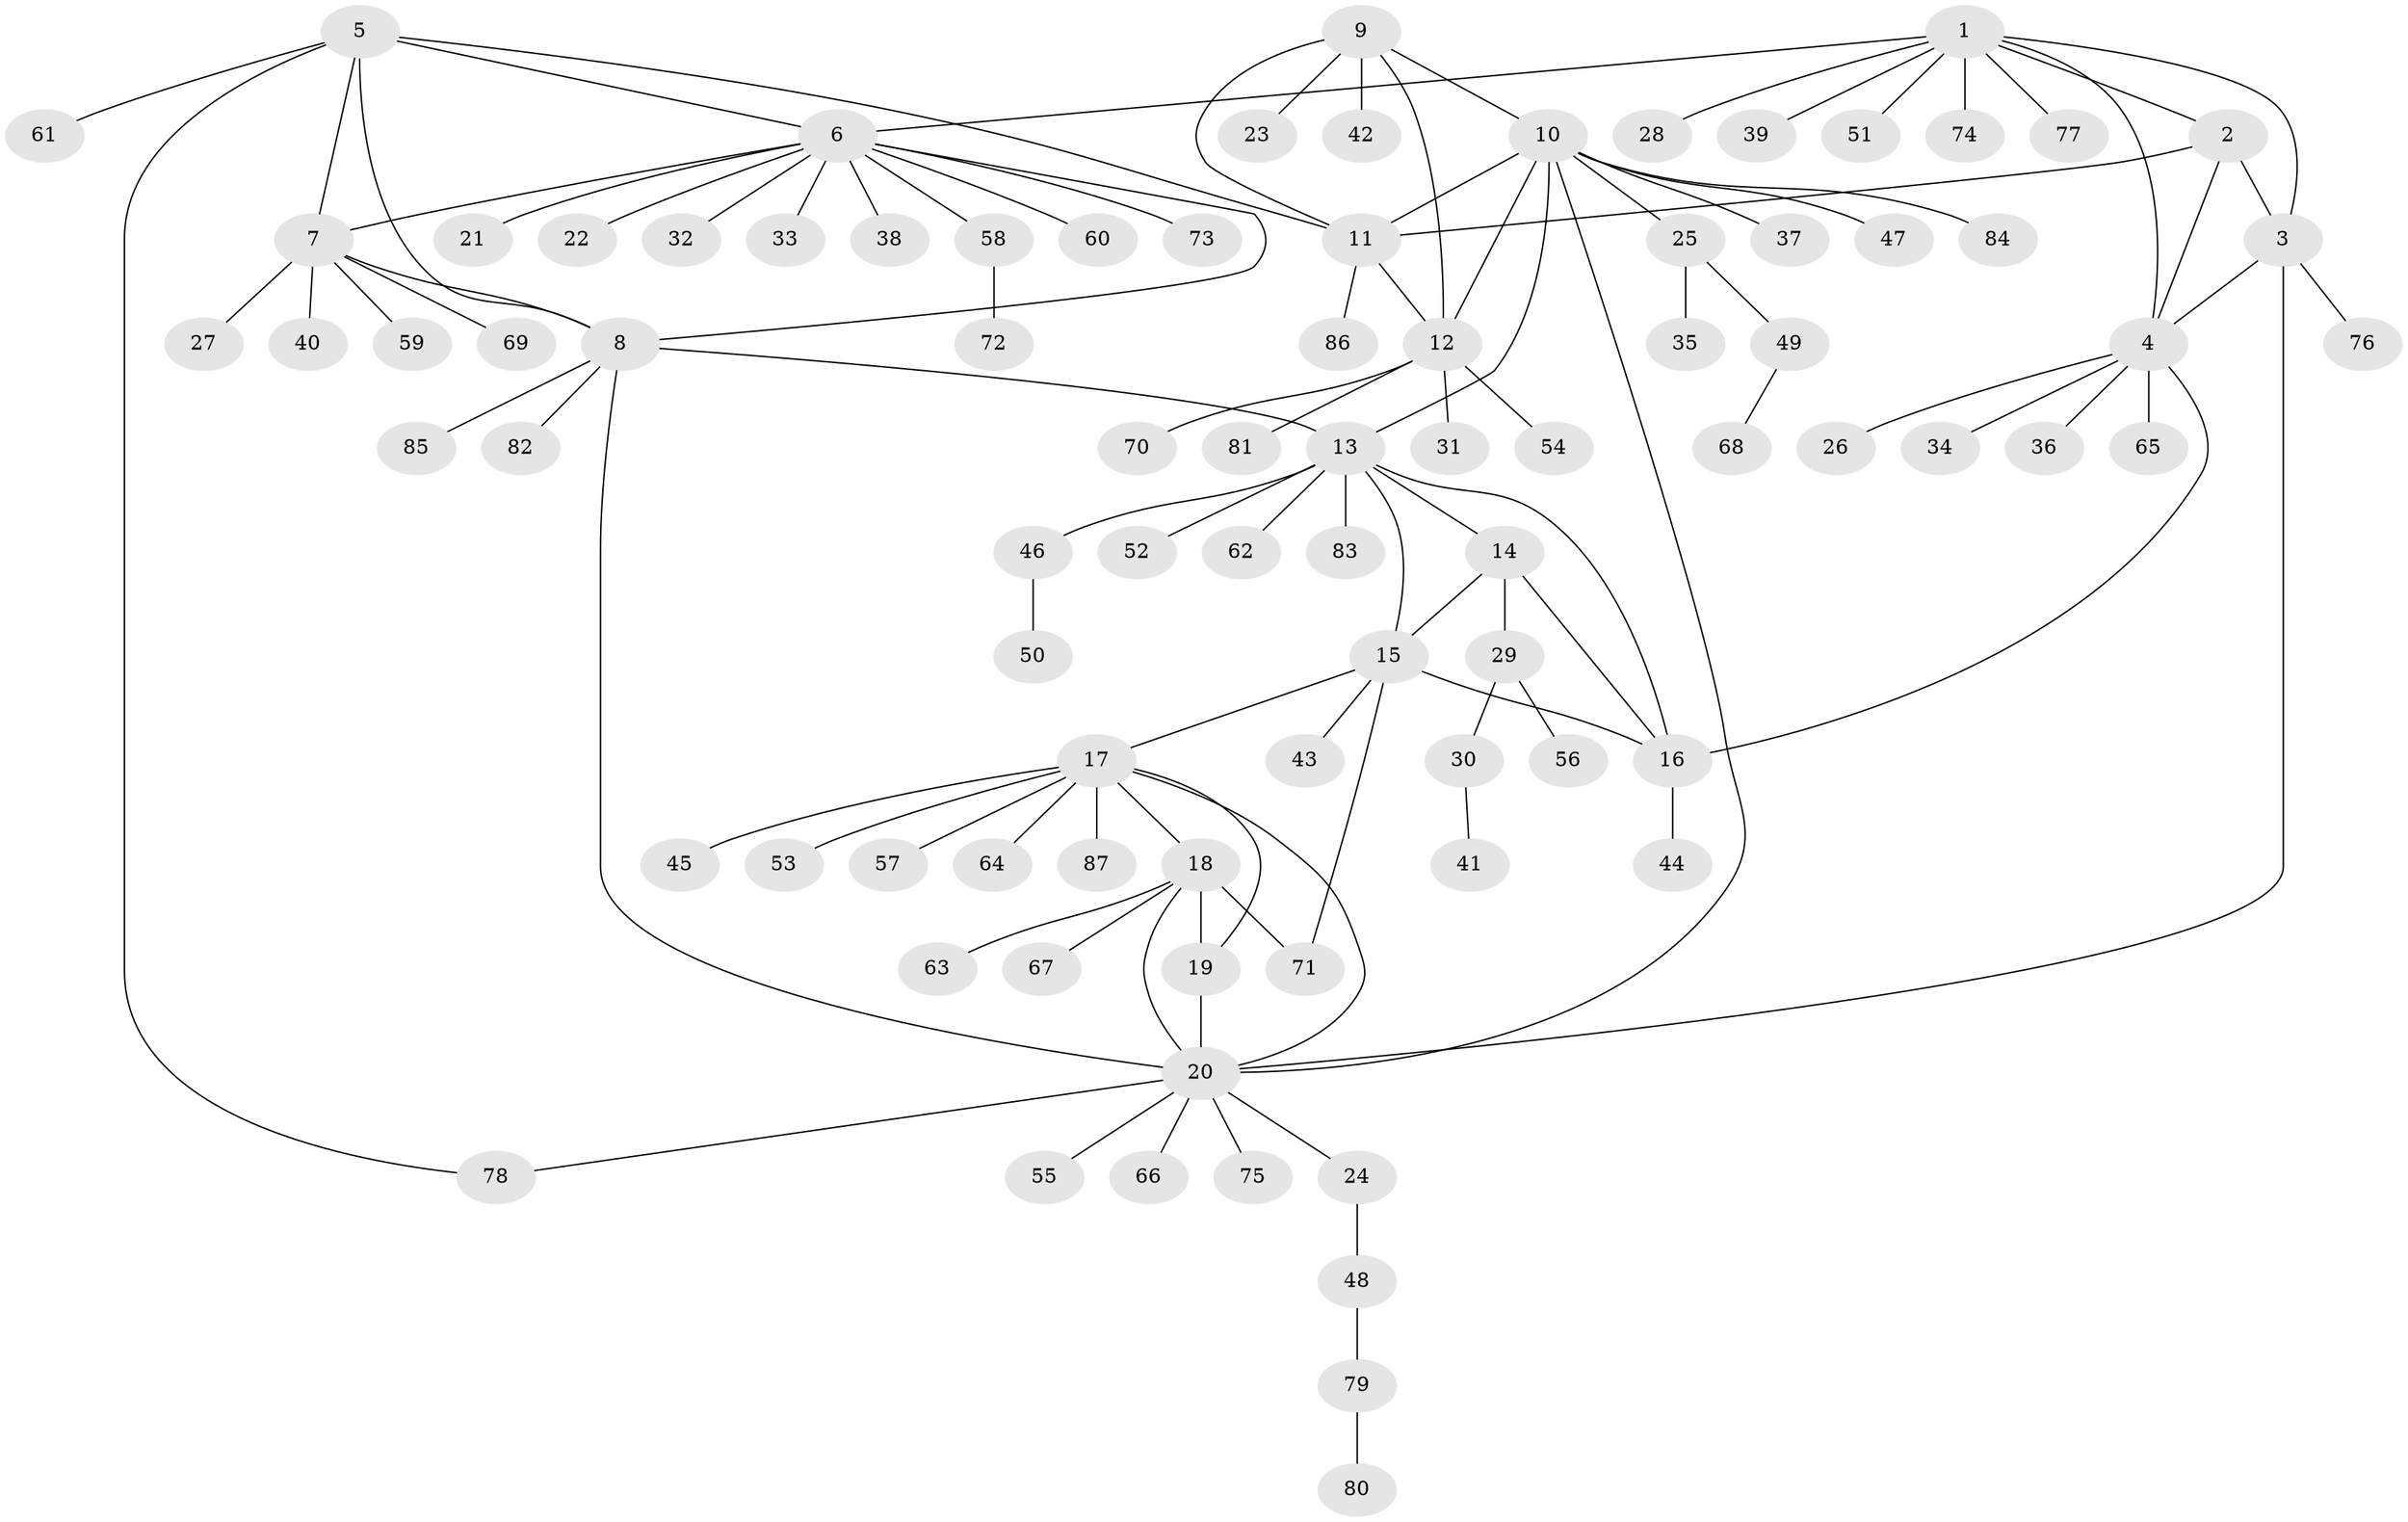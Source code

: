 // Generated by graph-tools (version 1.1) at 2025/11/02/27/25 16:11:37]
// undirected, 87 vertices, 109 edges
graph export_dot {
graph [start="1"]
  node [color=gray90,style=filled];
  1;
  2;
  3;
  4;
  5;
  6;
  7;
  8;
  9;
  10;
  11;
  12;
  13;
  14;
  15;
  16;
  17;
  18;
  19;
  20;
  21;
  22;
  23;
  24;
  25;
  26;
  27;
  28;
  29;
  30;
  31;
  32;
  33;
  34;
  35;
  36;
  37;
  38;
  39;
  40;
  41;
  42;
  43;
  44;
  45;
  46;
  47;
  48;
  49;
  50;
  51;
  52;
  53;
  54;
  55;
  56;
  57;
  58;
  59;
  60;
  61;
  62;
  63;
  64;
  65;
  66;
  67;
  68;
  69;
  70;
  71;
  72;
  73;
  74;
  75;
  76;
  77;
  78;
  79;
  80;
  81;
  82;
  83;
  84;
  85;
  86;
  87;
  1 -- 2;
  1 -- 3;
  1 -- 4;
  1 -- 6;
  1 -- 28;
  1 -- 39;
  1 -- 51;
  1 -- 74;
  1 -- 77;
  2 -- 3;
  2 -- 4;
  2 -- 11;
  3 -- 4;
  3 -- 20;
  3 -- 76;
  4 -- 16;
  4 -- 26;
  4 -- 34;
  4 -- 36;
  4 -- 65;
  5 -- 6;
  5 -- 7;
  5 -- 8;
  5 -- 11;
  5 -- 61;
  5 -- 78;
  6 -- 7;
  6 -- 8;
  6 -- 21;
  6 -- 22;
  6 -- 32;
  6 -- 33;
  6 -- 38;
  6 -- 58;
  6 -- 60;
  6 -- 73;
  7 -- 8;
  7 -- 27;
  7 -- 40;
  7 -- 59;
  7 -- 69;
  8 -- 13;
  8 -- 20;
  8 -- 82;
  8 -- 85;
  9 -- 10;
  9 -- 11;
  9 -- 12;
  9 -- 23;
  9 -- 42;
  10 -- 11;
  10 -- 12;
  10 -- 13;
  10 -- 20;
  10 -- 25;
  10 -- 37;
  10 -- 47;
  10 -- 84;
  11 -- 12;
  11 -- 86;
  12 -- 31;
  12 -- 54;
  12 -- 70;
  12 -- 81;
  13 -- 14;
  13 -- 15;
  13 -- 16;
  13 -- 46;
  13 -- 52;
  13 -- 62;
  13 -- 83;
  14 -- 15;
  14 -- 16;
  14 -- 29;
  15 -- 16;
  15 -- 17;
  15 -- 43;
  15 -- 71;
  16 -- 44;
  17 -- 18;
  17 -- 19;
  17 -- 20;
  17 -- 45;
  17 -- 53;
  17 -- 57;
  17 -- 64;
  17 -- 87;
  18 -- 19;
  18 -- 20;
  18 -- 63;
  18 -- 67;
  18 -- 71;
  19 -- 20;
  20 -- 24;
  20 -- 55;
  20 -- 66;
  20 -- 75;
  20 -- 78;
  24 -- 48;
  25 -- 35;
  25 -- 49;
  29 -- 30;
  29 -- 56;
  30 -- 41;
  46 -- 50;
  48 -- 79;
  49 -- 68;
  58 -- 72;
  79 -- 80;
}
